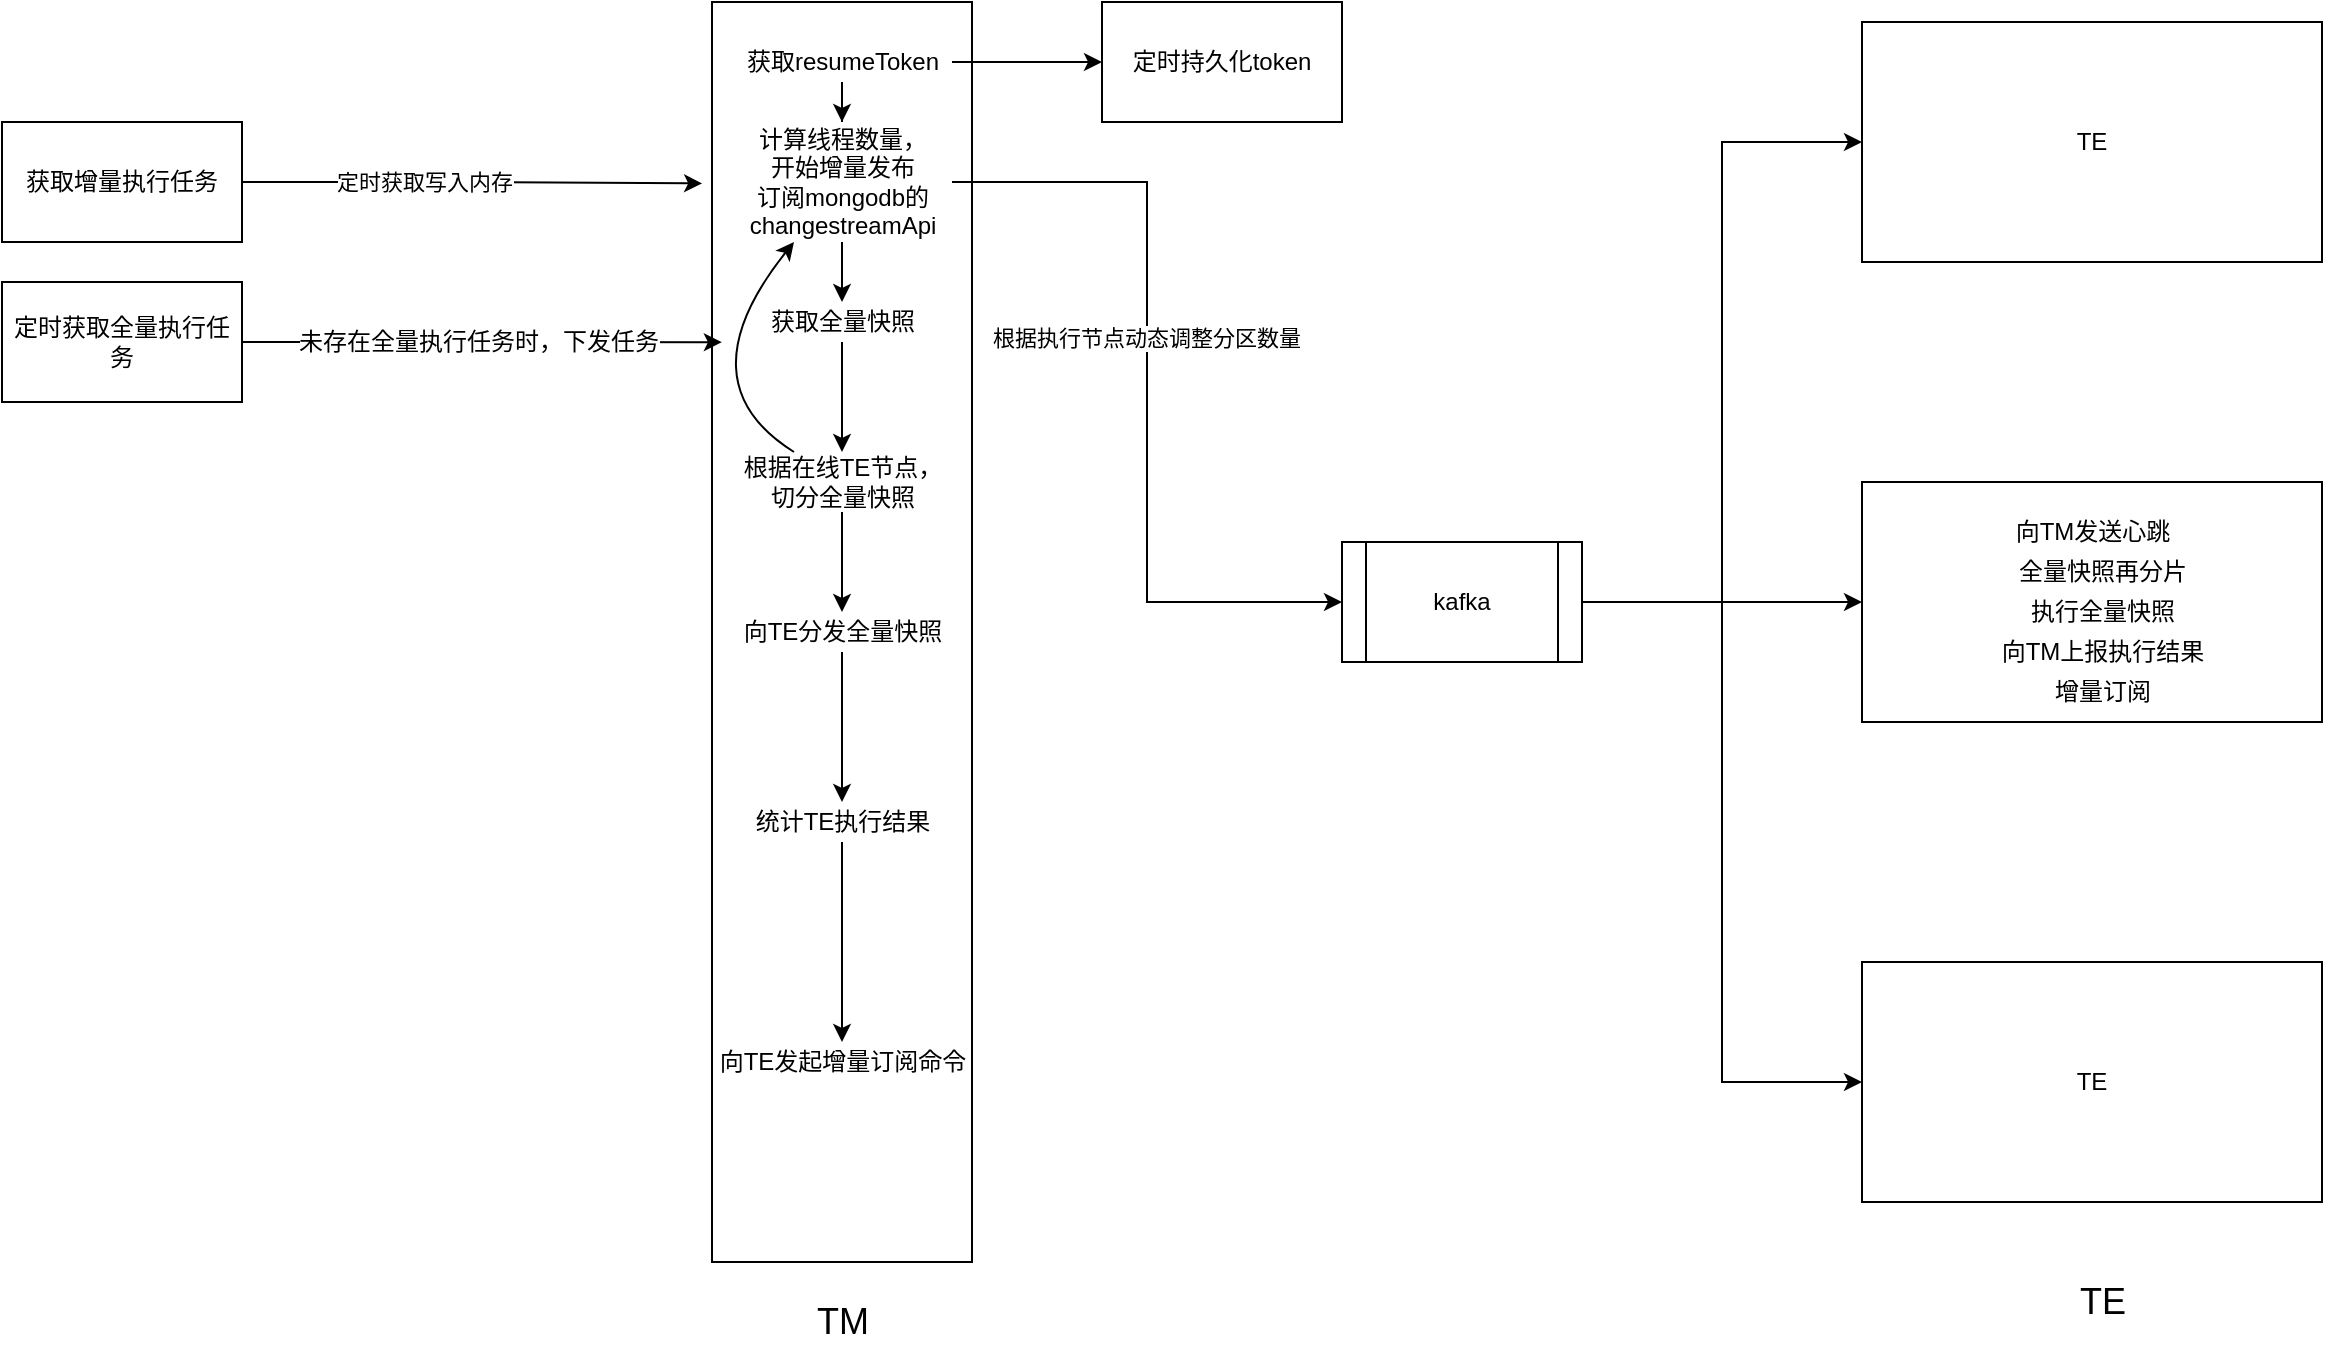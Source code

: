 <mxfile version="17.1.1" type="github">
  <diagram id="bhJ_dCEcqBeLiY0SfNMg" name="第 1 页">
    <mxGraphModel dx="2013" dy="614" grid="1" gridSize="10" guides="1" tooltips="1" connect="1" arrows="1" fold="1" page="1" pageScale="1" pageWidth="827" pageHeight="1169" math="0" shadow="0">
      <root>
        <mxCell id="0" />
        <mxCell id="1" parent="0" />
        <mxCell id="ZUNlMB66Ip9_6zSFA5tc-1" value="" style="rounded=0;whiteSpace=wrap;html=1;" vertex="1" parent="1">
          <mxGeometry x="135" y="10" width="130" height="630" as="geometry" />
        </mxCell>
        <mxCell id="ZUNlMB66Ip9_6zSFA5tc-2" value="TE" style="rounded=0;whiteSpace=wrap;html=1;" vertex="1" parent="1">
          <mxGeometry x="710" y="20" width="230" height="120" as="geometry" />
        </mxCell>
        <mxCell id="ZUNlMB66Ip9_6zSFA5tc-3" value="" style="rounded=0;whiteSpace=wrap;html=1;" vertex="1" parent="1">
          <mxGeometry x="710" y="250" width="230" height="120" as="geometry" />
        </mxCell>
        <mxCell id="ZUNlMB66Ip9_6zSFA5tc-4" value="TE" style="rounded=0;whiteSpace=wrap;html=1;" vertex="1" parent="1">
          <mxGeometry x="710" y="490" width="230" height="120" as="geometry" />
        </mxCell>
        <mxCell id="ZUNlMB66Ip9_6zSFA5tc-30" value="" style="edgeStyle=orthogonalEdgeStyle;rounded=0;orthogonalLoop=1;jettySize=auto;html=1;" edge="1" parent="1" source="ZUNlMB66Ip9_6zSFA5tc-15" target="ZUNlMB66Ip9_6zSFA5tc-29">
          <mxGeometry relative="1" as="geometry" />
        </mxCell>
        <mxCell id="ZUNlMB66Ip9_6zSFA5tc-36" value="" style="edgeStyle=orthogonalEdgeStyle;rounded=0;orthogonalLoop=1;jettySize=auto;html=1;" edge="1" parent="1" source="ZUNlMB66Ip9_6zSFA5tc-15" target="ZUNlMB66Ip9_6zSFA5tc-27">
          <mxGeometry relative="1" as="geometry" />
        </mxCell>
        <mxCell id="ZUNlMB66Ip9_6zSFA5tc-15" value="获取resumeToken" style="text;html=1;align=center;verticalAlign=middle;resizable=0;points=[];autosize=1;strokeColor=none;fillColor=none;" vertex="1" parent="1">
          <mxGeometry x="145" y="30" width="110" height="20" as="geometry" />
        </mxCell>
        <mxCell id="ZUNlMB66Ip9_6zSFA5tc-38" value="" style="edgeStyle=orthogonalEdgeStyle;rounded=0;orthogonalLoop=1;jettySize=auto;html=1;" edge="1" parent="1" source="ZUNlMB66Ip9_6zSFA5tc-16" target="ZUNlMB66Ip9_6zSFA5tc-17">
          <mxGeometry relative="1" as="geometry" />
        </mxCell>
        <mxCell id="ZUNlMB66Ip9_6zSFA5tc-16" value="获取全量快照" style="text;html=1;align=center;verticalAlign=middle;resizable=0;points=[];autosize=1;strokeColor=none;fillColor=none;" vertex="1" parent="1">
          <mxGeometry x="155" y="160" width="90" height="20" as="geometry" />
        </mxCell>
        <mxCell id="ZUNlMB66Ip9_6zSFA5tc-42" value="" style="edgeStyle=orthogonalEdgeStyle;rounded=0;orthogonalLoop=1;jettySize=auto;html=1;" edge="1" parent="1" source="ZUNlMB66Ip9_6zSFA5tc-17" target="ZUNlMB66Ip9_6zSFA5tc-18">
          <mxGeometry relative="1" as="geometry" />
        </mxCell>
        <mxCell id="ZUNlMB66Ip9_6zSFA5tc-17" value="根据在线TE节点，&lt;br&gt;切分全量快照" style="text;html=1;align=center;verticalAlign=middle;resizable=0;points=[];autosize=1;strokeColor=none;fillColor=none;" vertex="1" parent="1">
          <mxGeometry x="145" y="235" width="110" height="30" as="geometry" />
        </mxCell>
        <mxCell id="ZUNlMB66Ip9_6zSFA5tc-43" value="" style="edgeStyle=orthogonalEdgeStyle;rounded=0;orthogonalLoop=1;jettySize=auto;html=1;" edge="1" parent="1" source="ZUNlMB66Ip9_6zSFA5tc-18" target="ZUNlMB66Ip9_6zSFA5tc-28">
          <mxGeometry relative="1" as="geometry" />
        </mxCell>
        <mxCell id="ZUNlMB66Ip9_6zSFA5tc-18" value="向TE分发全量快照" style="text;html=1;align=center;verticalAlign=middle;resizable=0;points=[];autosize=1;strokeColor=none;fillColor=none;" vertex="1" parent="1">
          <mxGeometry x="145" y="315" width="110" height="20" as="geometry" />
        </mxCell>
        <mxCell id="ZUNlMB66Ip9_6zSFA5tc-23" value="向TE发起增量订阅命令" style="text;html=1;align=center;verticalAlign=middle;resizable=0;points=[];autosize=1;strokeColor=none;fillColor=none;" vertex="1" parent="1">
          <mxGeometry x="130" y="530" width="140" height="20" as="geometry" />
        </mxCell>
        <mxCell id="ZUNlMB66Ip9_6zSFA5tc-41" style="edgeStyle=orthogonalEdgeStyle;rounded=0;orthogonalLoop=1;jettySize=auto;html=1;" edge="1" parent="1" source="ZUNlMB66Ip9_6zSFA5tc-27" target="ZUNlMB66Ip9_6zSFA5tc-16">
          <mxGeometry relative="1" as="geometry" />
        </mxCell>
        <mxCell id="ZUNlMB66Ip9_6zSFA5tc-47" style="edgeStyle=orthogonalEdgeStyle;rounded=0;orthogonalLoop=1;jettySize=auto;html=1;entryX=0;entryY=0.5;entryDx=0;entryDy=0;" edge="1" parent="1" source="ZUNlMB66Ip9_6zSFA5tc-27" target="ZUNlMB66Ip9_6zSFA5tc-46">
          <mxGeometry relative="1" as="geometry" />
        </mxCell>
        <mxCell id="ZUNlMB66Ip9_6zSFA5tc-48" value="根据执行节点动态调整分区数量" style="edgeLabel;html=1;align=center;verticalAlign=middle;resizable=0;points=[];" vertex="1" connectable="0" parent="ZUNlMB66Ip9_6zSFA5tc-47">
          <mxGeometry x="-0.137" y="-1" relative="1" as="geometry">
            <mxPoint as="offset" />
          </mxGeometry>
        </mxCell>
        <mxCell id="ZUNlMB66Ip9_6zSFA5tc-27" value="计算线程数量，&lt;br&gt;开始增量发布&lt;br&gt;订阅mongodb的&lt;br&gt;changestreamApi" style="text;html=1;align=center;verticalAlign=middle;resizable=0;points=[];autosize=1;strokeColor=none;fillColor=none;" vertex="1" parent="1">
          <mxGeometry x="145" y="70" width="110" height="60" as="geometry" />
        </mxCell>
        <mxCell id="ZUNlMB66Ip9_6zSFA5tc-44" value="" style="edgeStyle=orthogonalEdgeStyle;rounded=0;orthogonalLoop=1;jettySize=auto;html=1;" edge="1" parent="1" source="ZUNlMB66Ip9_6zSFA5tc-28" target="ZUNlMB66Ip9_6zSFA5tc-23">
          <mxGeometry relative="1" as="geometry" />
        </mxCell>
        <mxCell id="ZUNlMB66Ip9_6zSFA5tc-28" value="统计TE执行结果" style="text;html=1;align=center;verticalAlign=middle;resizable=0;points=[];autosize=1;strokeColor=none;fillColor=none;" vertex="1" parent="1">
          <mxGeometry x="150" y="410" width="100" height="20" as="geometry" />
        </mxCell>
        <mxCell id="ZUNlMB66Ip9_6zSFA5tc-29" value="定时持久化token" style="whiteSpace=wrap;html=1;" vertex="1" parent="1">
          <mxGeometry x="330" y="10" width="120" height="60" as="geometry" />
        </mxCell>
        <mxCell id="ZUNlMB66Ip9_6zSFA5tc-33" style="edgeStyle=orthogonalEdgeStyle;rounded=0;orthogonalLoop=1;jettySize=auto;html=1;entryX=-0.038;entryY=0.144;entryDx=0;entryDy=0;entryPerimeter=0;" edge="1" parent="1" source="ZUNlMB66Ip9_6zSFA5tc-32" target="ZUNlMB66Ip9_6zSFA5tc-1">
          <mxGeometry relative="1" as="geometry" />
        </mxCell>
        <mxCell id="ZUNlMB66Ip9_6zSFA5tc-34" value="定时获取写入内存" style="edgeLabel;html=1;align=center;verticalAlign=middle;resizable=0;points=[];" vertex="1" connectable="0" parent="ZUNlMB66Ip9_6zSFA5tc-33">
          <mxGeometry x="-0.217" relative="1" as="geometry">
            <mxPoint as="offset" />
          </mxGeometry>
        </mxCell>
        <mxCell id="ZUNlMB66Ip9_6zSFA5tc-32" value="获取增量执行任务" style="whiteSpace=wrap;html=1;" vertex="1" parent="1">
          <mxGeometry x="-220" y="70" width="120" height="60" as="geometry" />
        </mxCell>
        <mxCell id="ZUNlMB66Ip9_6zSFA5tc-49" style="edgeStyle=orthogonalEdgeStyle;rounded=0;orthogonalLoop=1;jettySize=auto;html=1;entryX=0;entryY=0.5;entryDx=0;entryDy=0;" edge="1" parent="1" source="ZUNlMB66Ip9_6zSFA5tc-46" target="ZUNlMB66Ip9_6zSFA5tc-2">
          <mxGeometry relative="1" as="geometry" />
        </mxCell>
        <mxCell id="ZUNlMB66Ip9_6zSFA5tc-50" style="edgeStyle=orthogonalEdgeStyle;rounded=0;orthogonalLoop=1;jettySize=auto;html=1;" edge="1" parent="1" source="ZUNlMB66Ip9_6zSFA5tc-46" target="ZUNlMB66Ip9_6zSFA5tc-3">
          <mxGeometry relative="1" as="geometry" />
        </mxCell>
        <mxCell id="ZUNlMB66Ip9_6zSFA5tc-51" style="edgeStyle=orthogonalEdgeStyle;rounded=0;orthogonalLoop=1;jettySize=auto;html=1;entryX=0;entryY=0.5;entryDx=0;entryDy=0;" edge="1" parent="1" source="ZUNlMB66Ip9_6zSFA5tc-46" target="ZUNlMB66Ip9_6zSFA5tc-4">
          <mxGeometry relative="1" as="geometry" />
        </mxCell>
        <mxCell id="ZUNlMB66Ip9_6zSFA5tc-46" value="kafka" style="shape=process;whiteSpace=wrap;html=1;backgroundOutline=1;" vertex="1" parent="1">
          <mxGeometry x="450" y="280" width="120" height="60" as="geometry" />
        </mxCell>
        <mxCell id="ZUNlMB66Ip9_6zSFA5tc-52" value="向TM发送心跳" style="text;html=1;align=center;verticalAlign=middle;resizable=0;points=[];autosize=1;strokeColor=none;fillColor=none;" vertex="1" parent="1">
          <mxGeometry x="780" y="265" width="90" height="20" as="geometry" />
        </mxCell>
        <mxCell id="ZUNlMB66Ip9_6zSFA5tc-53" value="全量快照再分片" style="text;html=1;align=center;verticalAlign=middle;resizable=0;points=[];autosize=1;strokeColor=none;fillColor=none;" vertex="1" parent="1">
          <mxGeometry x="780" y="285" width="100" height="20" as="geometry" />
        </mxCell>
        <mxCell id="ZUNlMB66Ip9_6zSFA5tc-54" value="执行全量快照" style="text;html=1;align=center;verticalAlign=middle;resizable=0;points=[];autosize=1;strokeColor=none;fillColor=none;" vertex="1" parent="1">
          <mxGeometry x="785" y="305" width="90" height="20" as="geometry" />
        </mxCell>
        <mxCell id="ZUNlMB66Ip9_6zSFA5tc-55" value="向TM上报执行结果" style="text;html=1;align=center;verticalAlign=middle;resizable=0;points=[];autosize=1;strokeColor=none;fillColor=none;" vertex="1" parent="1">
          <mxGeometry x="770" y="325" width="120" height="20" as="geometry" />
        </mxCell>
        <mxCell id="ZUNlMB66Ip9_6zSFA5tc-56" value="增量订阅" style="text;html=1;align=center;verticalAlign=middle;resizable=0;points=[];autosize=1;strokeColor=none;fillColor=none;" vertex="1" parent="1">
          <mxGeometry x="800" y="345" width="60" height="20" as="geometry" />
        </mxCell>
        <mxCell id="ZUNlMB66Ip9_6zSFA5tc-58" value="&lt;font style=&quot;font-size: 18px&quot;&gt;TM&lt;/font&gt;" style="text;html=1;align=center;verticalAlign=middle;resizable=0;points=[];autosize=1;strokeColor=none;fillColor=none;" vertex="1" parent="1">
          <mxGeometry x="180" y="660" width="40" height="20" as="geometry" />
        </mxCell>
        <mxCell id="ZUNlMB66Ip9_6zSFA5tc-59" value="TE" style="text;html=1;align=center;verticalAlign=middle;resizable=0;points=[];autosize=1;strokeColor=none;fillColor=none;fontSize=18;" vertex="1" parent="1">
          <mxGeometry x="810" y="645" width="40" height="30" as="geometry" />
        </mxCell>
        <mxCell id="ZUNlMB66Ip9_6zSFA5tc-66" style="edgeStyle=orthogonalEdgeStyle;rounded=0;orthogonalLoop=1;jettySize=auto;html=1;entryX=0.038;entryY=0.27;entryDx=0;entryDy=0;entryPerimeter=0;fontSize=12;" edge="1" parent="1" source="ZUNlMB66Ip9_6zSFA5tc-62" target="ZUNlMB66Ip9_6zSFA5tc-1">
          <mxGeometry relative="1" as="geometry" />
        </mxCell>
        <mxCell id="ZUNlMB66Ip9_6zSFA5tc-68" value="未存在全量执行任务时，下发任务" style="edgeLabel;html=1;align=center;verticalAlign=middle;resizable=0;points=[];fontSize=12;" vertex="1" connectable="0" parent="ZUNlMB66Ip9_6zSFA5tc-66">
          <mxGeometry x="0.093" y="-3" relative="1" as="geometry">
            <mxPoint x="-13" y="-3" as="offset" />
          </mxGeometry>
        </mxCell>
        <mxCell id="ZUNlMB66Ip9_6zSFA5tc-62" value="定时获取全量执行任务" style="whiteSpace=wrap;html=1;" vertex="1" parent="1">
          <mxGeometry x="-220" y="150" width="120" height="60" as="geometry" />
        </mxCell>
        <mxCell id="ZUNlMB66Ip9_6zSFA5tc-74" value="" style="curved=1;endArrow=classic;html=1;rounded=0;fontSize=12;" edge="1" parent="1" source="ZUNlMB66Ip9_6zSFA5tc-17" target="ZUNlMB66Ip9_6zSFA5tc-27">
          <mxGeometry width="50" height="50" relative="1" as="geometry">
            <mxPoint x="-90" y="370" as="sourcePoint" />
            <mxPoint x="-40" y="320" as="targetPoint" />
            <Array as="points">
              <mxPoint x="120" y="200" />
            </Array>
          </mxGeometry>
        </mxCell>
      </root>
    </mxGraphModel>
  </diagram>
</mxfile>
